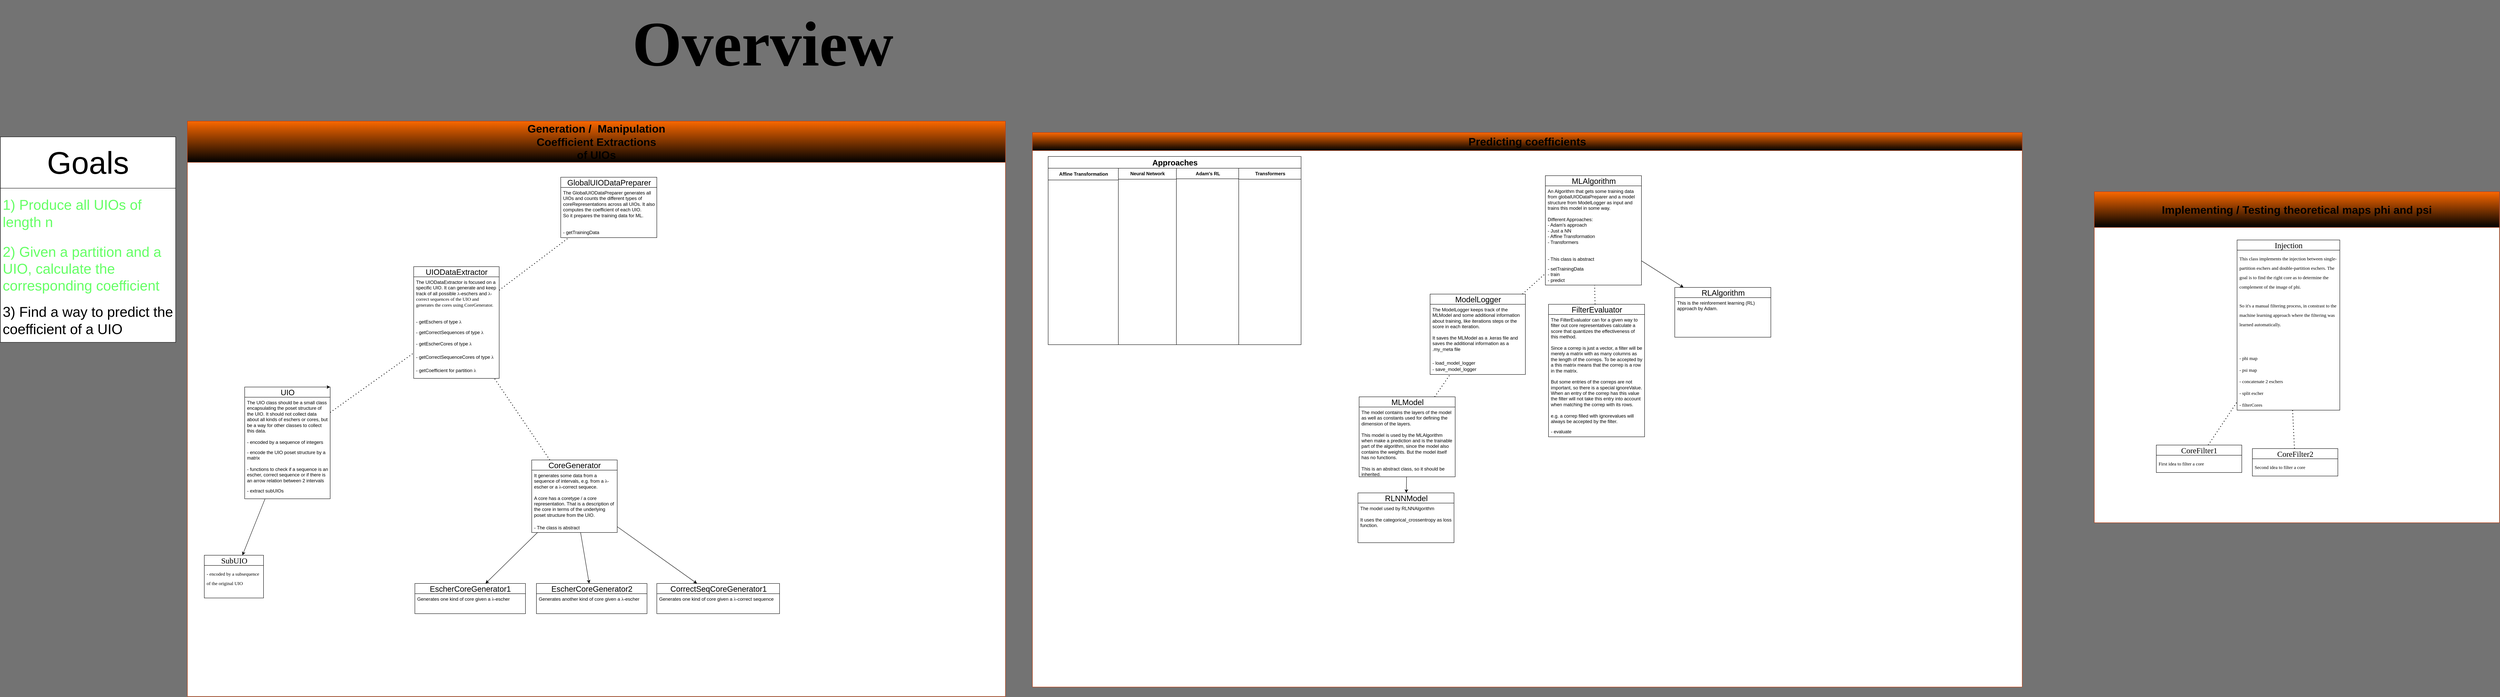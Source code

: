 <mxfile>
    <diagram id="m4iZLZSd3TawRkGSkgre" name="Page-1">
        <mxGraphModel dx="1059" dy="683" grid="0" gridSize="31" guides="1" tooltips="1" connect="1" arrows="1" fold="1" page="1" pageScale="1" pageWidth="850" pageHeight="1100" background="#737373" math="0" shadow="0">
            <root>
                <mxCell id="0"/>
                <mxCell id="1" parent="0"/>
                <mxCell id="14" value="&lt;font style=&quot;font-size: 28px;&quot;&gt;Generation /&amp;nbsp; Manipulation&lt;br&gt;Coefficient Extractions&lt;br&gt;of UIOs&lt;/font&gt;" style="swimlane;whiteSpace=wrap;html=1;fontSize=16;startSize=105;fillColor=#fa6800;fontColor=#000000;strokeColor=#C73500;gradientColor=default;swimlaneFillColor=default;" parent="1" vertex="1">
                    <mxGeometry x="502" y="331" width="2086" height="1467" as="geometry"/>
                </mxCell>
                <mxCell id="37" value="&lt;font style=&quot;font-size: 20px;&quot;&gt;UIO&lt;/font&gt;" style="swimlane;fontStyle=0;childLayout=stackLayout;horizontal=1;startSize=26;fillColor=none;horizontalStack=0;resizeParent=1;resizeParentMax=0;resizeLast=0;collapsible=1;marginBottom=0;html=1;" parent="14" vertex="1">
                    <mxGeometry x="146" y="678" width="218" height="285" as="geometry"/>
                </mxCell>
                <mxCell id="38" value="The UIO class should be a small class encapsulating the poset structure of the UIO. It should not collect data about all kinds of eschers or cores, but be a way for other classes to collect this data." style="text;strokeColor=none;fillColor=none;align=left;verticalAlign=top;spacingLeft=4;spacingRight=4;overflow=hidden;rotatable=0;points=[[0,0.5],[1,0.5]];portConstraint=eastwest;whiteSpace=wrap;html=1;" parent="37" vertex="1">
                    <mxGeometry y="26" width="218" height="101" as="geometry"/>
                </mxCell>
                <mxCell id="39" value="- encoded by a sequence of integers&lt;br&gt;" style="text;strokeColor=none;fillColor=none;align=left;verticalAlign=top;spacingLeft=4;spacingRight=4;overflow=hidden;rotatable=0;points=[[0,0.5],[1,0.5]];portConstraint=eastwest;whiteSpace=wrap;html=1;" parent="37" vertex="1">
                    <mxGeometry y="127" width="218" height="26" as="geometry"/>
                </mxCell>
                <mxCell id="40" value="- encode the UIO poset structure by a matrix" style="text;strokeColor=none;fillColor=none;align=left;verticalAlign=top;spacingLeft=4;spacingRight=4;overflow=hidden;rotatable=0;points=[[0,0.5],[1,0.5]];portConstraint=eastwest;whiteSpace=wrap;html=1;" parent="37" vertex="1">
                    <mxGeometry y="153" width="218" height="43" as="geometry"/>
                </mxCell>
                <mxCell id="92" value="- functions to check if a sequence is an escher, correct sequence or if there is an arrow relation between 2 intervals" style="text;strokeColor=none;fillColor=none;align=left;verticalAlign=top;spacingLeft=4;spacingRight=4;overflow=hidden;rotatable=0;points=[[0,0.5],[1,0.5]];portConstraint=eastwest;whiteSpace=wrap;html=1;" parent="37" vertex="1">
                    <mxGeometry y="196" width="218" height="55" as="geometry"/>
                </mxCell>
                <mxCell id="93" value="- extract subUIOs" style="text;strokeColor=none;fillColor=none;align=left;verticalAlign=top;spacingLeft=4;spacingRight=4;overflow=hidden;rotatable=0;points=[[0,0.5],[1,0.5]];portConstraint=eastwest;whiteSpace=wrap;html=1;" parent="37" vertex="1">
                    <mxGeometry y="251" width="218" height="34" as="geometry"/>
                </mxCell>
                <mxCell id="53" style="edgeStyle=none;html=1;exitX=0.75;exitY=0;exitDx=0;exitDy=0;entryX=1;entryY=0;entryDx=0;entryDy=0;fontFamily=Verdana;fontSize=20;" parent="14" source="37" target="37" edge="1">
                    <mxGeometry relative="1" as="geometry"/>
                </mxCell>
                <mxCell id="68" value="SubUIO" style="swimlane;fontStyle=0;childLayout=stackLayout;horizontal=1;startSize=26;fillColor=none;horizontalStack=0;resizeParent=1;resizeParentMax=0;resizeLast=0;collapsible=1;marginBottom=0;html=1;fontFamily=Verdana;fontSize=20;" parent="14" vertex="1">
                    <mxGeometry x="43" y="1107" width="151" height="109" as="geometry"/>
                </mxCell>
                <mxCell id="69" value="&lt;font style=&quot;font-size: 12px;&quot;&gt;- encoded by a subsequence of the original UIO&lt;br&gt;&lt;br&gt;&lt;/font&gt;" style="text;strokeColor=none;fillColor=none;align=left;verticalAlign=top;spacingLeft=4;spacingRight=4;overflow=hidden;rotatable=0;points=[[0,0.5],[1,0.5]];portConstraint=eastwest;whiteSpace=wrap;html=1;fontFamily=Verdana;fontSize=20;" parent="68" vertex="1">
                    <mxGeometry y="26" width="151" height="83" as="geometry"/>
                </mxCell>
                <mxCell id="74" value="" style="endArrow=classic;html=1;fontFamily=Verdana;fontSize=20;" parent="14" source="37" target="68" edge="1">
                    <mxGeometry relative="1" as="geometry">
                        <mxPoint x="354" y="456" as="sourcePoint"/>
                        <mxPoint x="514" y="456" as="targetPoint"/>
                    </mxGeometry>
                </mxCell>
                <mxCell id="125" value="&lt;font style=&quot;font-size: 20px;&quot;&gt;UIODataExtractor&lt;/font&gt;" style="swimlane;fontStyle=0;childLayout=stackLayout;horizontal=1;startSize=26;fillColor=none;horizontalStack=0;resizeParent=1;resizeParentMax=0;resizeLast=0;collapsible=1;marginBottom=0;html=1;" parent="14" vertex="1">
                    <mxGeometry x="577" y="371" width="218" height="285" as="geometry"/>
                </mxCell>
                <mxCell id="126" value="The UIODataExtractor is focused on a specific UIO. It can generate and keep track of all possible&amp;nbsp;&lt;span style=&quot;font-family: Verdana;&quot;&gt;λ-&lt;/span&gt;eschers and&amp;nbsp;&lt;span style=&quot;font-family: Verdana;&quot;&gt;λ-correct sequences of the UIO and generates the cores using CoreGenerator.&lt;/span&gt;" style="text;strokeColor=none;fillColor=none;align=left;verticalAlign=top;spacingLeft=4;spacingRight=4;overflow=hidden;rotatable=0;points=[[0,0.5],[1,0.5]];portConstraint=eastwest;whiteSpace=wrap;html=1;" parent="125" vertex="1">
                    <mxGeometry y="26" width="218" height="101" as="geometry"/>
                </mxCell>
                <mxCell id="128" value="- getEschers of type&amp;nbsp;&lt;span style=&quot;font-family: Verdana;&quot;&gt;λ&lt;/span&gt;" style="text;strokeColor=none;fillColor=none;align=left;verticalAlign=top;spacingLeft=4;spacingRight=4;overflow=hidden;rotatable=0;points=[[0,0.5],[1,0.5]];portConstraint=eastwest;whiteSpace=wrap;html=1;" parent="125" vertex="1">
                    <mxGeometry y="127" width="218" height="27" as="geometry"/>
                </mxCell>
                <mxCell id="129" value="- getCorrectSequences of type&amp;nbsp;&lt;span style=&quot;font-family: Verdana;&quot;&gt;λ&lt;/span&gt;" style="text;strokeColor=none;fillColor=none;align=left;verticalAlign=top;spacingLeft=4;spacingRight=4;overflow=hidden;rotatable=0;points=[[0,0.5],[1,0.5]];portConstraint=eastwest;whiteSpace=wrap;html=1;" parent="125" vertex="1">
                    <mxGeometry y="154" width="218" height="29" as="geometry"/>
                </mxCell>
                <mxCell id="130" value="- getEscherCores of type&amp;nbsp;&lt;span style=&quot;font-family: Verdana;&quot;&gt;λ&lt;/span&gt;" style="text;strokeColor=none;fillColor=none;align=left;verticalAlign=top;spacingLeft=4;spacingRight=4;overflow=hidden;rotatable=0;points=[[0,0.5],[1,0.5]];portConstraint=eastwest;whiteSpace=wrap;html=1;" parent="125" vertex="1">
                    <mxGeometry y="183" width="218" height="34" as="geometry"/>
                </mxCell>
                <mxCell id="152" value="- getCorrectSequenceCores of type&amp;nbsp;&lt;span style=&quot;font-family: Verdana;&quot;&gt;λ&lt;/span&gt;" style="text;strokeColor=none;fillColor=none;align=left;verticalAlign=top;spacingLeft=4;spacingRight=4;overflow=hidden;rotatable=0;points=[[0,0.5],[1,0.5]];portConstraint=eastwest;whiteSpace=wrap;html=1;" parent="125" vertex="1">
                    <mxGeometry y="217" width="218" height="34" as="geometry"/>
                </mxCell>
                <mxCell id="151" value="- getCoefficient for partition &lt;span style=&quot;font-family: Verdana;&quot;&gt;λ&lt;/span&gt;" style="text;strokeColor=none;fillColor=none;align=left;verticalAlign=top;spacingLeft=4;spacingRight=4;overflow=hidden;rotatable=0;points=[[0,0.5],[1,0.5]];portConstraint=eastwest;whiteSpace=wrap;html=1;" parent="125" vertex="1">
                    <mxGeometry y="251" width="218" height="34" as="geometry"/>
                </mxCell>
                <mxCell id="131" value="&lt;font style=&quot;font-size: 20px;&quot;&gt;CoreGenerator&lt;/font&gt;" style="swimlane;fontStyle=0;childLayout=stackLayout;horizontal=1;startSize=26;fillColor=none;horizontalStack=0;resizeParent=1;resizeParentMax=0;resizeLast=0;collapsible=1;marginBottom=0;html=1;" parent="14" vertex="1">
                    <mxGeometry x="878" y="864" width="218" height="185" as="geometry"/>
                </mxCell>
                <mxCell id="132" value="It generates some data from a sequence of intervals, e.g. from a&amp;nbsp;&lt;span style=&quot;font-family: Verdana;&quot;&gt;λ-&lt;/span&gt;escher or a&amp;nbsp;&lt;span style=&quot;font-family: Verdana;&quot;&gt;λ-&lt;/span&gt;correct sequece.&lt;br&gt;&lt;br&gt;A core has a coretype / a core representation. That is a description of the core in terms of the underlying poset structure from the UIO.&lt;br&gt;" style="text;strokeColor=none;fillColor=none;align=left;verticalAlign=top;spacingLeft=4;spacingRight=4;overflow=hidden;rotatable=0;points=[[0,0.5],[1,0.5]];portConstraint=eastwest;whiteSpace=wrap;html=1;" parent="131" vertex="1">
                    <mxGeometry y="26" width="218" height="133" as="geometry"/>
                </mxCell>
                <mxCell id="133" value="- The class is abstract" style="text;strokeColor=none;fillColor=none;align=left;verticalAlign=top;spacingLeft=4;spacingRight=4;overflow=hidden;rotatable=0;points=[[0,0.5],[1,0.5]];portConstraint=eastwest;whiteSpace=wrap;html=1;" parent="131" vertex="1">
                    <mxGeometry y="159" width="218" height="26" as="geometry"/>
                </mxCell>
                <mxCell id="137" value="&lt;font style=&quot;font-size: 20px;&quot;&gt;EscherCoreGenerator1&lt;/font&gt;" style="swimlane;fontStyle=0;childLayout=stackLayout;horizontal=1;startSize=26;fillColor=none;horizontalStack=0;resizeParent=1;resizeParentMax=0;resizeLast=0;collapsible=1;marginBottom=0;html=1;" parent="14" vertex="1">
                    <mxGeometry x="580" y="1179" width="282" height="77" as="geometry"/>
                </mxCell>
                <mxCell id="138" value="Generates one kind of core given a&amp;nbsp;&lt;span style=&quot;font-family: Verdana;&quot;&gt;λ-&lt;/span&gt;escher" style="text;strokeColor=none;fillColor=none;align=left;verticalAlign=top;spacingLeft=4;spacingRight=4;overflow=hidden;rotatable=0;points=[[0,0.5],[1,0.5]];portConstraint=eastwest;whiteSpace=wrap;html=1;" parent="137" vertex="1">
                    <mxGeometry y="26" width="282" height="51" as="geometry"/>
                </mxCell>
                <mxCell id="140" value="&lt;font style=&quot;font-size: 20px;&quot;&gt;EscherCoreGenerator2&lt;/font&gt;" style="swimlane;fontStyle=0;childLayout=stackLayout;horizontal=1;startSize=26;fillColor=none;horizontalStack=0;resizeParent=1;resizeParentMax=0;resizeLast=0;collapsible=1;marginBottom=0;html=1;" parent="14" vertex="1">
                    <mxGeometry x="890" y="1179" width="282" height="77" as="geometry"/>
                </mxCell>
                <mxCell id="141" value="Generates another kind of core given a&amp;nbsp;&lt;span style=&quot;font-family: Verdana;&quot;&gt;λ-&lt;/span&gt;escher" style="text;strokeColor=none;fillColor=none;align=left;verticalAlign=top;spacingLeft=4;spacingRight=4;overflow=hidden;rotatable=0;points=[[0,0.5],[1,0.5]];portConstraint=eastwest;whiteSpace=wrap;html=1;" parent="140" vertex="1">
                    <mxGeometry y="26" width="282" height="51" as="geometry"/>
                </mxCell>
                <mxCell id="143" value="" style="endArrow=classic;html=1;fontSize=12;" parent="14" source="131" target="137" edge="1">
                    <mxGeometry width="50" height="50" relative="1" as="geometry">
                        <mxPoint x="543" y="885" as="sourcePoint"/>
                        <mxPoint x="619" y="878" as="targetPoint"/>
                    </mxGeometry>
                </mxCell>
                <mxCell id="145" value="" style="endArrow=classic;html=1;fontSize=12;" parent="14" source="131" target="140" edge="1">
                    <mxGeometry width="50" height="50" relative="1" as="geometry">
                        <mxPoint x="543" y="885" as="sourcePoint"/>
                        <mxPoint x="593" y="835" as="targetPoint"/>
                    </mxGeometry>
                </mxCell>
                <mxCell id="146" value="&lt;font style=&quot;font-size: 20px;&quot;&gt;CorrectSeqCoreGenerator1&lt;/font&gt;" style="swimlane;fontStyle=0;childLayout=stackLayout;horizontal=1;startSize=26;fillColor=none;horizontalStack=0;resizeParent=1;resizeParentMax=0;resizeLast=0;collapsible=1;marginBottom=0;html=1;" parent="14" vertex="1">
                    <mxGeometry x="1197" y="1179" width="313" height="77" as="geometry"/>
                </mxCell>
                <mxCell id="147" value="Generates one kind of core given a&amp;nbsp;&lt;span style=&quot;font-family: Verdana;&quot;&gt;λ-&lt;/span&gt;correct sequence" style="text;strokeColor=none;fillColor=none;align=left;verticalAlign=top;spacingLeft=4;spacingRight=4;overflow=hidden;rotatable=0;points=[[0,0.5],[1,0.5]];portConstraint=eastwest;whiteSpace=wrap;html=1;" parent="146" vertex="1">
                    <mxGeometry y="26" width="313" height="51" as="geometry"/>
                </mxCell>
                <mxCell id="148" value="" style="endArrow=classic;html=1;fontSize=12;" parent="14" source="131" target="146" edge="1">
                    <mxGeometry width="50" height="50" relative="1" as="geometry">
                        <mxPoint x="678" y="878" as="sourcePoint"/>
                        <mxPoint x="728" y="828" as="targetPoint"/>
                    </mxGeometry>
                </mxCell>
                <mxCell id="149" value="" style="endArrow=none;dashed=1;html=1;dashPattern=1 3;strokeWidth=2;fontSize=12;" parent="14" source="131" target="125" edge="1">
                    <mxGeometry width="50" height="50" relative="1" as="geometry">
                        <mxPoint x="711" y="716" as="sourcePoint"/>
                        <mxPoint x="709" y="648" as="targetPoint"/>
                    </mxGeometry>
                </mxCell>
                <mxCell id="150" value="" style="endArrow=none;dashed=1;html=1;dashPattern=1 3;strokeWidth=2;fontSize=12;" parent="14" source="37" target="125" edge="1">
                    <mxGeometry width="50" height="50" relative="1" as="geometry">
                        <mxPoint x="704" y="631" as="sourcePoint"/>
                        <mxPoint x="754" y="581" as="targetPoint"/>
                    </mxGeometry>
                </mxCell>
                <mxCell id="176" value="&lt;font style=&quot;font-size: 20px;&quot;&gt;GlobalUIODataPreparer&lt;/font&gt;" style="swimlane;fontStyle=0;childLayout=stackLayout;horizontal=1;startSize=26;fillColor=none;horizontalStack=0;resizeParent=1;resizeParentMax=0;resizeLast=0;collapsible=1;marginBottom=0;html=1;" parent="14" vertex="1">
                    <mxGeometry x="952" y="143" width="245" height="154" as="geometry"/>
                </mxCell>
                <mxCell id="177" value="The GlobalUIODataPreparer generates all UIOs and counts the different types of coreRepresentations across all UIOs. It also computes the coefficient of each UIO. &lt;br&gt;So it prepares the training data for ML.&lt;br&gt;" style="text;strokeColor=none;fillColor=none;align=left;verticalAlign=top;spacingLeft=4;spacingRight=4;overflow=hidden;rotatable=0;points=[[0,0.5],[1,0.5]];portConstraint=eastwest;whiteSpace=wrap;html=1;" parent="176" vertex="1">
                    <mxGeometry y="26" width="245" height="101" as="geometry"/>
                </mxCell>
                <mxCell id="178" value="- getTrainingData" style="text;strokeColor=none;fillColor=none;align=left;verticalAlign=top;spacingLeft=4;spacingRight=4;overflow=hidden;rotatable=0;points=[[0,0.5],[1,0.5]];portConstraint=eastwest;whiteSpace=wrap;html=1;" parent="176" vertex="1">
                    <mxGeometry y="127" width="245" height="27" as="geometry"/>
                </mxCell>
                <mxCell id="185" value="" style="endArrow=none;dashed=1;html=1;dashPattern=1 3;strokeWidth=2;" parent="14" source="125" target="176" edge="1">
                    <mxGeometry width="50" height="50" relative="1" as="geometry">
                        <mxPoint x="966" y="325" as="sourcePoint"/>
                        <mxPoint x="1016" y="275" as="targetPoint"/>
                    </mxGeometry>
                </mxCell>
                <mxCell id="15" value="&lt;font style=&quot;font-size: 28px;&quot;&gt;Predicting coefficients&lt;/font&gt;" style="swimlane;whiteSpace=wrap;html=1;fontSize=16;fontColor=#000000;startSize=46;fillColor=#fa6800;strokeColor=#C73500;swimlaneFillColor=default;gradientColor=default;" parent="1" vertex="1">
                    <mxGeometry x="2657" y="360" width="2524" height="1414" as="geometry"/>
                </mxCell>
                <mxCell id="33" value="&lt;font style=&quot;font-size: 20px;&quot;&gt;Approaches&lt;/font&gt;" style="swimlane;childLayout=stackLayout;resizeParent=1;resizeParentMax=0;startSize=30;html=1;" parent="15" vertex="1">
                    <mxGeometry x="40.0" y="61" width="645.0" height="480" as="geometry"/>
                </mxCell>
                <mxCell id="34" value="Affine Transformation" style="swimlane;startSize=30;html=1;" parent="33" vertex="1">
                    <mxGeometry y="30" width="179.0" height="450" as="geometry"/>
                </mxCell>
                <mxCell id="35" value="Neural Network" style="swimlane;startSize=28;html=1;" parent="33" vertex="1">
                    <mxGeometry x="179.0" y="30" width="148" height="450" as="geometry"/>
                </mxCell>
                <mxCell id="36" value="Adam's RL" style="swimlane;startSize=27;html=1;" parent="33" vertex="1">
                    <mxGeometry x="327.0" y="30" width="159.0" height="450" as="geometry">
                        <mxRectangle x="240" y="20" width="32" height="460" as="alternateBounds"/>
                    </mxGeometry>
                </mxCell>
                <mxCell id="43" value="Transformers" style="swimlane;startSize=28;html=1;" parent="33" vertex="1">
                    <mxGeometry x="486.0" y="30" width="159.0" height="450" as="geometry">
                        <mxRectangle x="240" y="20" width="32" height="460" as="alternateBounds"/>
                    </mxGeometry>
                </mxCell>
                <mxCell id="189" value="&lt;font style=&quot;font-size: 20px;&quot;&gt;ModelLogger&lt;br&gt;&lt;/font&gt;" style="swimlane;fontStyle=0;childLayout=stackLayout;horizontal=1;startSize=26;fillColor=none;horizontalStack=0;resizeParent=1;resizeParentMax=0;resizeLast=0;collapsible=1;marginBottom=0;html=1;" vertex="1" parent="15">
                    <mxGeometry x="1014" y="412" width="243" height="205" as="geometry"/>
                </mxCell>
                <mxCell id="190" value="The ModelLogger keeps track of the MLModel and some additional information about training,&amp;nbsp;like iterations steps or the score in each iteration.&lt;br&gt;&lt;br&gt;It saves the MLModel as a .keras file and saves the additional information as a .my_meta file" style="text;strokeColor=none;fillColor=none;align=left;verticalAlign=top;spacingLeft=4;spacingRight=4;overflow=hidden;rotatable=0;points=[[0,0.5],[1,0.5]];portConstraint=eastwest;whiteSpace=wrap;html=1;" vertex="1" parent="189">
                    <mxGeometry y="26" width="243" height="135" as="geometry"/>
                </mxCell>
                <mxCell id="191" value="- load_model_logger&lt;span style=&quot;color: rgb(220, 220, 170); background-color: rgb(31, 31, 31); font-family: Consolas, &amp;quot;Courier New&amp;quot;, monospace; font-size: 14px;&quot;&gt;&lt;br&gt;&lt;/span&gt;- save_model_logger&lt;br&gt;&lt;span style=&quot;color: rgb(220, 220, 170); background-color: rgb(31, 31, 31); font-family: Consolas, &amp;quot;Courier New&amp;quot;, monospace; font-size: 14px;&quot;&gt;&lt;br&gt;&lt;/span&gt;" style="text;strokeColor=none;fillColor=none;align=left;verticalAlign=top;spacingLeft=4;spacingRight=4;overflow=hidden;rotatable=0;points=[[0,0.5],[1,0.5]];portConstraint=eastwest;whiteSpace=wrap;html=1;" vertex="1" parent="189">
                    <mxGeometry y="161" width="243" height="44" as="geometry"/>
                </mxCell>
                <mxCell id="192" value="&lt;font style=&quot;font-size: 20px;&quot;&gt;FilterEvaluator&lt;br&gt;&lt;/font&gt;" style="swimlane;fontStyle=0;childLayout=stackLayout;horizontal=1;startSize=26;fillColor=none;horizontalStack=0;resizeParent=1;resizeParentMax=0;resizeLast=0;collapsible=1;marginBottom=0;html=1;" vertex="1" parent="15">
                    <mxGeometry x="1316" y="438" width="245" height="338" as="geometry"/>
                </mxCell>
                <mxCell id="193" value="The FilterEvaluator can for a given way to filter out core representatives calculate a score that quantizes the effectiveness of this method.&lt;br&gt;&lt;br&gt;Since a correp is just a vector, a filter will be merely a matrix with as many columns as the length of the correps. To be accepted by a this matrix means that the correp is a row in the matrix.&lt;br&gt;&lt;br&gt;But some entries of the correps are not important, so there is a special ignoreValue. When an entry of the correp has this value the filter will not take this entry into account when matching the correp with its rows.&lt;br&gt;&lt;br&gt;e.g. a correp filled with ignorevalues will always be accepted by the filter." style="text;strokeColor=none;fillColor=none;align=left;verticalAlign=top;spacingLeft=4;spacingRight=4;overflow=hidden;rotatable=0;points=[[0,0.5],[1,0.5]];portConstraint=eastwest;whiteSpace=wrap;html=1;" vertex="1" parent="192">
                    <mxGeometry y="26" width="245" height="285" as="geometry"/>
                </mxCell>
                <mxCell id="194" value="- evaluate" style="text;strokeColor=none;fillColor=none;align=left;verticalAlign=top;spacingLeft=4;spacingRight=4;overflow=hidden;rotatable=0;points=[[0,0.5],[1,0.5]];portConstraint=eastwest;whiteSpace=wrap;html=1;" vertex="1" parent="192">
                    <mxGeometry y="311" width="245" height="27" as="geometry"/>
                </mxCell>
                <mxCell id="195" value="&lt;font style=&quot;font-size: 20px;&quot;&gt;MLModel&lt;br&gt;&lt;/font&gt;" style="swimlane;fontStyle=0;childLayout=stackLayout;horizontal=1;startSize=26;fillColor=none;horizontalStack=0;resizeParent=1;resizeParentMax=0;resizeLast=0;collapsible=1;marginBottom=0;html=1;" vertex="1" parent="15">
                    <mxGeometry x="833" y="674" width="245" height="204" as="geometry"/>
                </mxCell>
                <mxCell id="196" value="The model contains the layers of the model as well as constants used for defining the dimension of the layers.&lt;br&gt;&lt;br&gt;This model is used by the MLAlgorithm when make a prediction and is the trainable part of the algorithm, since the model also contains the weights. But the model itself has no functions.&lt;br&gt;&lt;br&gt;This is an abstract class, so it should be inherited." style="text;strokeColor=none;fillColor=none;align=left;verticalAlign=top;spacingLeft=4;spacingRight=4;overflow=hidden;rotatable=0;points=[[0,0.5],[1,0.5]];portConstraint=eastwest;whiteSpace=wrap;html=1;" vertex="1" parent="195">
                    <mxGeometry y="26" width="245" height="178" as="geometry"/>
                </mxCell>
                <mxCell id="198" value="&lt;font style=&quot;font-size: 20px;&quot;&gt;MLAlgorithm&lt;br&gt;&lt;/font&gt;" style="swimlane;fontStyle=0;childLayout=stackLayout;horizontal=1;startSize=26;fillColor=none;horizontalStack=0;resizeParent=1;resizeParentMax=0;resizeLast=0;collapsible=1;marginBottom=0;html=1;" vertex="1" parent="15">
                    <mxGeometry x="1308" y="110" width="245" height="279" as="geometry"/>
                </mxCell>
                <mxCell id="199" value="An Algorithm that gets some training data from globalUIODataPreparer and a model structure from ModelLogger as input and trains this model in some way.&lt;br&gt;&lt;br&gt;Different Approaches:&lt;br&gt;- Adam's approach&amp;nbsp;&lt;br&gt;- Just a NN&lt;br&gt;- Affine Transformation&lt;br&gt;- Transformers&lt;br&gt;&lt;br&gt;&lt;br&gt;- This class is abstract" style="text;strokeColor=none;fillColor=none;align=left;verticalAlign=top;spacingLeft=4;spacingRight=4;overflow=hidden;rotatable=0;points=[[0,0.5],[1,0.5]];portConstraint=eastwest;whiteSpace=wrap;html=1;" vertex="1" parent="198">
                    <mxGeometry y="26" width="245" height="198" as="geometry"/>
                </mxCell>
                <mxCell id="200" value="- setTrainingData&lt;br&gt;- train&lt;br&gt;- predict" style="text;strokeColor=none;fillColor=none;align=left;verticalAlign=top;spacingLeft=4;spacingRight=4;overflow=hidden;rotatable=0;points=[[0,0.5],[1,0.5]];portConstraint=eastwest;whiteSpace=wrap;html=1;" vertex="1" parent="198">
                    <mxGeometry y="224" width="245" height="55" as="geometry"/>
                </mxCell>
                <mxCell id="201" value="&lt;font style=&quot;font-size: 20px;&quot;&gt;RLNNModel&lt;br&gt;&lt;/font&gt;" style="swimlane;fontStyle=0;childLayout=stackLayout;horizontal=1;startSize=26;fillColor=none;horizontalStack=0;resizeParent=1;resizeParentMax=0;resizeLast=0;collapsible=1;marginBottom=0;html=1;" vertex="1" parent="15">
                    <mxGeometry x="830" y="919" width="245" height="127" as="geometry"/>
                </mxCell>
                <mxCell id="202" value="The model used by RLNNAlgorithm&lt;br&gt;&lt;br&gt;It uses the categorical_crossentropy as loss function." style="text;strokeColor=none;fillColor=none;align=left;verticalAlign=top;spacingLeft=4;spacingRight=4;overflow=hidden;rotatable=0;points=[[0,0.5],[1,0.5]];portConstraint=eastwest;whiteSpace=wrap;html=1;" vertex="1" parent="201">
                    <mxGeometry y="26" width="245" height="101" as="geometry"/>
                </mxCell>
                <mxCell id="204" value="&lt;font style=&quot;font-size: 20px;&quot;&gt;RLAlgorithm&lt;br&gt;&lt;/font&gt;" style="swimlane;fontStyle=0;childLayout=stackLayout;horizontal=1;startSize=26;fillColor=none;horizontalStack=0;resizeParent=1;resizeParentMax=0;resizeLast=0;collapsible=1;marginBottom=0;html=1;" vertex="1" parent="15">
                    <mxGeometry x="1638" y="395" width="245" height="127" as="geometry"/>
                </mxCell>
                <mxCell id="205" value="This is the reinforement learning (RL) approach by Adam." style="text;strokeColor=none;fillColor=none;align=left;verticalAlign=top;spacingLeft=4;spacingRight=4;overflow=hidden;rotatable=0;points=[[0,0.5],[1,0.5]];portConstraint=eastwest;whiteSpace=wrap;html=1;" vertex="1" parent="204">
                    <mxGeometry y="26" width="245" height="101" as="geometry"/>
                </mxCell>
                <mxCell id="212" value="" style="endArrow=classic;html=1;" edge="1" parent="15" source="195" target="201">
                    <mxGeometry width="50" height="50" relative="1" as="geometry">
                        <mxPoint x="1177" y="944" as="sourcePoint"/>
                        <mxPoint x="1095" y="740" as="targetPoint"/>
                    </mxGeometry>
                </mxCell>
                <mxCell id="211" value="" style="endArrow=classic;html=1;" edge="1" parent="15" source="198" target="204">
                    <mxGeometry width="50" height="50" relative="1" as="geometry">
                        <mxPoint x="1276" y="778" as="sourcePoint"/>
                        <mxPoint x="1326" y="728" as="targetPoint"/>
                    </mxGeometry>
                </mxCell>
                <mxCell id="213" value="" style="endArrow=none;dashed=1;html=1;dashPattern=1 3;strokeWidth=2;" edge="1" parent="15" source="189" target="198">
                    <mxGeometry width="50" height="50" relative="1" as="geometry">
                        <mxPoint x="1128" y="444" as="sourcePoint"/>
                        <mxPoint x="1051" y="730" as="targetPoint"/>
                    </mxGeometry>
                </mxCell>
                <mxCell id="214" value="" style="endArrow=none;dashed=1;html=1;dashPattern=1 3;strokeWidth=2;" edge="1" parent="15" source="195" target="189">
                    <mxGeometry width="50" height="50" relative="1" as="geometry">
                        <mxPoint x="1128" y="444" as="sourcePoint"/>
                        <mxPoint x="1178" y="394" as="targetPoint"/>
                    </mxGeometry>
                </mxCell>
                <mxCell id="216" value="" style="endArrow=none;dashed=1;html=1;dashPattern=1 3;strokeWidth=2;" edge="1" parent="15" source="192" target="198">
                    <mxGeometry width="50" height="50" relative="1" as="geometry">
                        <mxPoint x="1324" y="381" as="sourcePoint"/>
                        <mxPoint x="1374" y="331" as="targetPoint"/>
                    </mxGeometry>
                </mxCell>
                <mxCell id="45" value="&lt;span style=&quot;font-size: 28px;&quot;&gt;Implementing / Testing theoretical maps phi and psi&lt;/span&gt;" style="swimlane;whiteSpace=wrap;html=1;fontSize=16;fontColor=#000000;startSize=91;fillColor=#fa6800;strokeColor=#C73500;swimlaneFillColor=default;gradientColor=default;" parent="1" vertex="1">
                    <mxGeometry x="5365" y="511" width="1033" height="844" as="geometry"/>
                </mxCell>
                <mxCell id="157" value="Injection" style="swimlane;fontStyle=0;childLayout=stackLayout;horizontal=1;startSize=26;fillColor=none;horizontalStack=0;resizeParent=1;resizeParentMax=0;resizeLast=0;collapsible=1;marginBottom=0;html=1;fontFamily=Verdana;fontSize=20;" parent="45" vertex="1">
                    <mxGeometry x="364" y="123" width="262" height="434" as="geometry"/>
                </mxCell>
                <mxCell id="162" value="&lt;font style=&quot;font-size: 12px;&quot;&gt;This class implements the injection between single-partition eschers and double-partition eschers. The goal is to find the right core as to determine the complement of the image of phi.&lt;br&gt;&lt;br&gt;So it's a manual filtering process, in constrast to the machine learning approach where the filtering was learned automatically.&lt;br&gt;&lt;/font&gt;" style="text;strokeColor=none;fillColor=none;align=left;verticalAlign=top;spacingLeft=4;spacingRight=4;overflow=hidden;rotatable=0;points=[[0,0.5],[1,0.5]];portConstraint=eastwest;whiteSpace=wrap;html=1;fontFamily=Verdana;fontSize=20;" parent="157" vertex="1">
                    <mxGeometry y="26" width="262" height="254" as="geometry"/>
                </mxCell>
                <mxCell id="158" value="&lt;font style=&quot;font-size: 12px;&quot;&gt;- phi map&lt;br&gt;&lt;/font&gt;" style="text;strokeColor=none;fillColor=none;align=left;verticalAlign=top;spacingLeft=4;spacingRight=4;overflow=hidden;rotatable=0;points=[[0,0.5],[1,0.5]];portConstraint=eastwest;whiteSpace=wrap;html=1;fontFamily=Verdana;fontSize=20;" parent="157" vertex="1">
                    <mxGeometry y="280" width="262" height="30" as="geometry"/>
                </mxCell>
                <mxCell id="159" value="&lt;span style=&quot;font-size: 12px;&quot;&gt;- psi map&lt;/span&gt;" style="text;strokeColor=none;fillColor=none;align=left;verticalAlign=top;spacingLeft=4;spacingRight=4;overflow=hidden;rotatable=0;points=[[0,0.5],[1,0.5]];portConstraint=eastwest;whiteSpace=wrap;html=1;fontFamily=Verdana;fontSize=20;" parent="157" vertex="1">
                    <mxGeometry y="310" width="262" height="29" as="geometry"/>
                </mxCell>
                <mxCell id="160" value="&lt;font style=&quot;font-size: 12px;&quot;&gt;-&amp;nbsp;concatenate 2 eschers&lt;/font&gt;" style="text;strokeColor=none;fillColor=none;align=left;verticalAlign=top;spacingLeft=4;spacingRight=4;overflow=hidden;rotatable=0;points=[[0,0.5],[1,0.5]];portConstraint=eastwest;whiteSpace=wrap;html=1;fontFamily=Verdana;fontSize=20;" parent="157" vertex="1">
                    <mxGeometry y="339" width="262" height="30" as="geometry"/>
                </mxCell>
                <mxCell id="161" value="&lt;font style=&quot;font-size: 12px;&quot;&gt;- split escher&lt;/font&gt;" style="text;strokeColor=none;fillColor=none;align=left;verticalAlign=top;spacingLeft=4;spacingRight=4;overflow=hidden;rotatable=0;points=[[0,0.5],[1,0.5]];portConstraint=eastwest;whiteSpace=wrap;html=1;fontFamily=Verdana;fontSize=20;" parent="157" vertex="1">
                    <mxGeometry y="369" width="262" height="30" as="geometry"/>
                </mxCell>
                <mxCell id="163" value="&lt;font style=&quot;font-size: 12px;&quot;&gt;- filterCores&lt;/font&gt;" style="text;strokeColor=none;fillColor=none;align=left;verticalAlign=top;spacingLeft=4;spacingRight=4;overflow=hidden;rotatable=0;points=[[0,0.5],[1,0.5]];portConstraint=eastwest;whiteSpace=wrap;html=1;fontFamily=Verdana;fontSize=20;" parent="157" vertex="1">
                    <mxGeometry y="399" width="262" height="35" as="geometry"/>
                </mxCell>
                <mxCell id="164" value="CoreFilter1" style="swimlane;fontStyle=0;childLayout=stackLayout;horizontal=1;startSize=26;fillColor=none;horizontalStack=0;resizeParent=1;resizeParentMax=0;resizeLast=0;collapsible=1;marginBottom=0;html=1;fontFamily=Verdana;fontSize=20;" parent="45" vertex="1">
                    <mxGeometry x="158" y="646" width="218" height="70" as="geometry"/>
                </mxCell>
                <mxCell id="165" value="&lt;font style=&quot;font-size: 12px;&quot;&gt;First idea to filter a core&lt;br&gt;&lt;/font&gt;" style="text;strokeColor=none;fillColor=none;align=left;verticalAlign=top;spacingLeft=4;spacingRight=4;overflow=hidden;rotatable=0;points=[[0,0.5],[1,0.5]];portConstraint=eastwest;whiteSpace=wrap;html=1;fontFamily=Verdana;fontSize=20;" parent="164" vertex="1">
                    <mxGeometry y="26" width="218" height="44" as="geometry"/>
                </mxCell>
                <mxCell id="171" value="CoreFilter2" style="swimlane;fontStyle=0;childLayout=stackLayout;horizontal=1;startSize=26;fillColor=none;horizontalStack=0;resizeParent=1;resizeParentMax=0;resizeLast=0;collapsible=1;marginBottom=0;html=1;fontFamily=Verdana;fontSize=20;" parent="45" vertex="1">
                    <mxGeometry x="403" y="655" width="218" height="70" as="geometry"/>
                </mxCell>
                <mxCell id="172" value="&lt;font style=&quot;font-size: 12px;&quot;&gt;Second idea to filter a core&lt;br&gt;&lt;/font&gt;" style="text;strokeColor=none;fillColor=none;align=left;verticalAlign=top;spacingLeft=4;spacingRight=4;overflow=hidden;rotatable=0;points=[[0,0.5],[1,0.5]];portConstraint=eastwest;whiteSpace=wrap;html=1;fontFamily=Verdana;fontSize=20;" parent="171" vertex="1">
                    <mxGeometry y="26" width="218" height="44" as="geometry"/>
                </mxCell>
                <mxCell id="173" value="" style="endArrow=none;dashed=1;html=1;dashPattern=1 3;strokeWidth=2;fontSize=12;" parent="45" source="164" target="157" edge="1">
                    <mxGeometry width="50" height="50" relative="1" as="geometry">
                        <mxPoint x="507" y="445" as="sourcePoint"/>
                        <mxPoint x="557" y="395" as="targetPoint"/>
                    </mxGeometry>
                </mxCell>
                <mxCell id="174" value="" style="endArrow=none;dashed=1;html=1;dashPattern=1 3;strokeWidth=2;fontSize=12;" parent="45" source="171" target="157" edge="1">
                    <mxGeometry width="50" height="50" relative="1" as="geometry">
                        <mxPoint x="507" y="445" as="sourcePoint"/>
                        <mxPoint x="557" y="395" as="targetPoint"/>
                    </mxGeometry>
                </mxCell>
                <mxCell id="87" value="&lt;font style=&quot;font-size: 80px;&quot;&gt;Goals&lt;br&gt;&lt;/font&gt;" style="swimlane;fontStyle=0;childLayout=stackLayout;horizontal=1;startSize=131;horizontalStack=0;resizeParent=1;resizeParentMax=0;resizeLast=0;collapsible=1;marginBottom=0;whiteSpace=wrap;html=1;swimlaneFillColor=default;" parent="1" vertex="1">
                    <mxGeometry x="25" y="371" width="447" height="524" as="geometry"/>
                </mxCell>
                <mxCell id="88" value="&lt;font style=&quot;font-size: 36px;&quot;&gt;&lt;font color=&quot;#66ff66&quot;&gt;1) Produce all UIOs of length n&lt;/font&gt;&lt;br&gt;&lt;/font&gt;" style="text;strokeColor=none;fillColor=none;align=left;verticalAlign=middle;spacingLeft=4;spacingRight=4;overflow=hidden;points=[[0,0.5],[1,0.5]];portConstraint=eastwest;rotatable=0;whiteSpace=wrap;html=1;" parent="87" vertex="1">
                    <mxGeometry y="131" width="447" height="128" as="geometry"/>
                </mxCell>
                <mxCell id="89" value="&lt;font color=&quot;#66ff66&quot; style=&quot;font-size: 36px;&quot;&gt;2) Given a partition and a UIO, calculate the corresponding coefficient&amp;nbsp;&lt;/font&gt;" style="text;strokeColor=none;fillColor=none;align=left;verticalAlign=middle;spacingLeft=4;spacingRight=4;overflow=hidden;points=[[0,0.5],[1,0.5]];portConstraint=eastwest;rotatable=0;whiteSpace=wrap;html=1;" parent="87" vertex="1">
                    <mxGeometry y="259" width="447" height="153" as="geometry"/>
                </mxCell>
                <mxCell id="90" value="&lt;span style=&quot;font-size: 36px;&quot;&gt;3) Find a way to predict the coefficient of a UIO&lt;/span&gt;" style="text;strokeColor=none;fillColor=none;align=left;verticalAlign=middle;spacingLeft=4;spacingRight=4;overflow=hidden;points=[[0,0.5],[1,0.5]];portConstraint=eastwest;rotatable=0;whiteSpace=wrap;html=1;" parent="87" vertex="1">
                    <mxGeometry y="412" width="447" height="112" as="geometry"/>
                </mxCell>
                <mxCell id="91" value="&lt;h2&gt;&lt;font face=&quot;Times New Roman&quot; style=&quot;font-size: 162px;&quot;&gt;Overview&lt;/font&gt;&lt;/h2&gt;" style="text;html=1;strokeColor=none;fillColor=none;align=center;verticalAlign=middle;whiteSpace=wrap;rounded=0;" parent="1" vertex="1">
                    <mxGeometry x="1603" y="42" width="733" height="185" as="geometry"/>
                </mxCell>
            </root>
        </mxGraphModel>
    </diagram>
</mxfile>